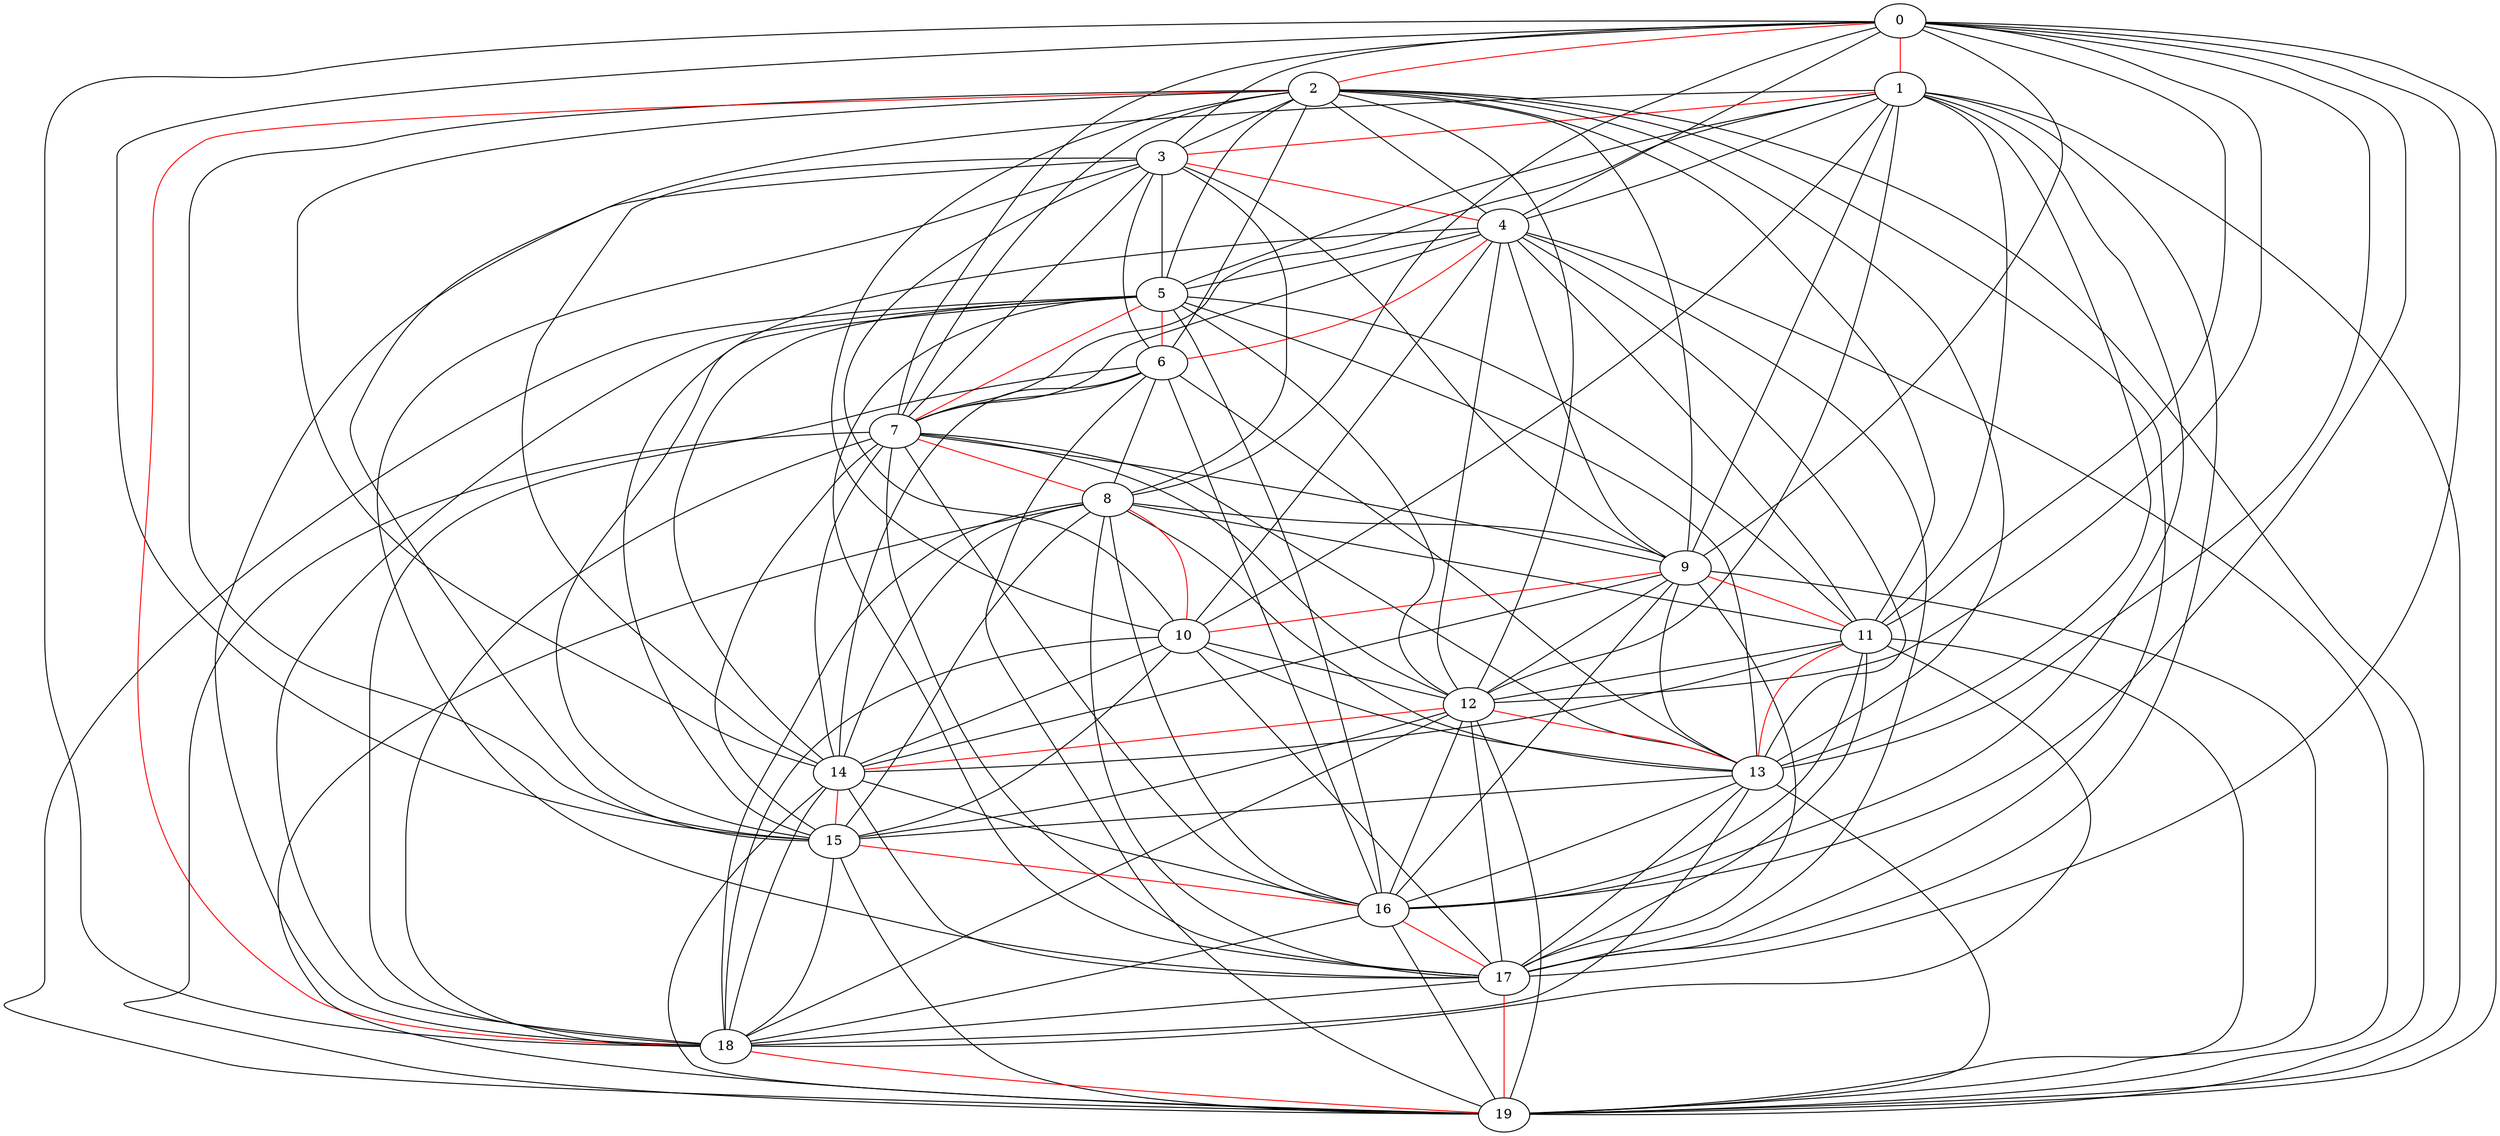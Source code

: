 graph one
{
0 -- 1 [color = red];
0 -- 2 [color = red];
0 -- 3 ;
0 -- 4 ;
0 -- 7 ;
0 -- 8 ;
0 -- 9 ;
0 -- 11 ;
0 -- 12 ;
0 -- 13 ;
0 -- 15 ;
0 -- 16 ;
0 -- 17 ;
0 -- 18 ;
0 -- 19 ;
1 -- 3 [color = red];
1 -- 4 ;
1 -- 5 ;
1 -- 7 ;
1 -- 9 ;
1 -- 10 ;
1 -- 11 ;
1 -- 12 ;
1 -- 13 ;
1 -- 15 ;
1 -- 16 ;
1 -- 17 ;
1 -- 19 ;
2 -- 3 ;
2 -- 4 ;
2 -- 5 ;
2 -- 6 ;
2 -- 7 ;
2 -- 9 ;
2 -- 10 ;
2 -- 11 ;
2 -- 12 ;
2 -- 13 ;
2 -- 14 ;
2 -- 15 ;
2 -- 17 ;
2 -- 18 [color = red];
2 -- 19 ;
3 -- 4 [color = red];
3 -- 5 ;
3 -- 6 ;
3 -- 7 ;
3 -- 8 ;
3 -- 9 ;
3 -- 10 ;
3 -- 14 ;
3 -- 17 ;
3 -- 18 ;
4 -- 5 ;
4 -- 6 [color = red];
4 -- 7 ;
4 -- 9 ;
4 -- 10 ;
4 -- 11 ;
4 -- 12 ;
4 -- 13 ;
4 -- 15 ;
4 -- 17 ;
4 -- 19 ;
5 -- 6 [color = red];
5 -- 7 [color = red];
5 -- 11 ;
5 -- 12 ;
5 -- 13 ;
5 -- 14 ;
5 -- 15 ;
5 -- 16 ;
5 -- 17 ;
5 -- 18 ;
5 -- 19 ;
6 -- 7 ;
6 -- 8 ;
6 -- 13 ;
6 -- 14 ;
6 -- 16 ;
6 -- 18 ;
6 -- 19 ;
7 -- 8 [color = red];
7 -- 9 ;
7 -- 12 ;
7 -- 13 ;
7 -- 14 ;
7 -- 15 ;
7 -- 16 ;
7 -- 17 ;
7 -- 18 ;
7 -- 19 ;
8 -- 9 ;
8 -- 10 [color = red];
8 -- 11 ;
8 -- 13 ;
8 -- 14 ;
8 -- 15 ;
8 -- 16 ;
8 -- 17 ;
8 -- 18 ;
8 -- 19 ;
9 -- 10 [color = red];
9 -- 11 [color = red];
9 -- 12 ;
9 -- 13 ;
9 -- 14 ;
9 -- 16 ;
9 -- 17 ;
9 -- 19 ;
10 -- 12 ;
10 -- 13 ;
10 -- 14 ;
10 -- 15 ;
10 -- 17 ;
10 -- 18 ;
11 -- 12 ;
11 -- 13 [color = red];
11 -- 14 ;
11 -- 16 ;
11 -- 17 ;
11 -- 18 ;
11 -- 19 ;
12 -- 13 [color = red];
12 -- 14 [color = red];
12 -- 15 ;
12 -- 16 ;
12 -- 17 ;
12 -- 18 ;
12 -- 19 ;
13 -- 15 ;
13 -- 16 ;
13 -- 17 ;
13 -- 18 ;
13 -- 19 ;
14 -- 15 [color = red];
14 -- 16 ;
14 -- 17 ;
14 -- 18 ;
14 -- 19 ;
15 -- 16 [color = red];
15 -- 18 ;
15 -- 19 ;
16 -- 17 [color = red];
16 -- 18 ;
16 -- 19 ;
17 -- 18 ;
17 -- 19 [color = red];
18 -- 19 [color = red];
}
